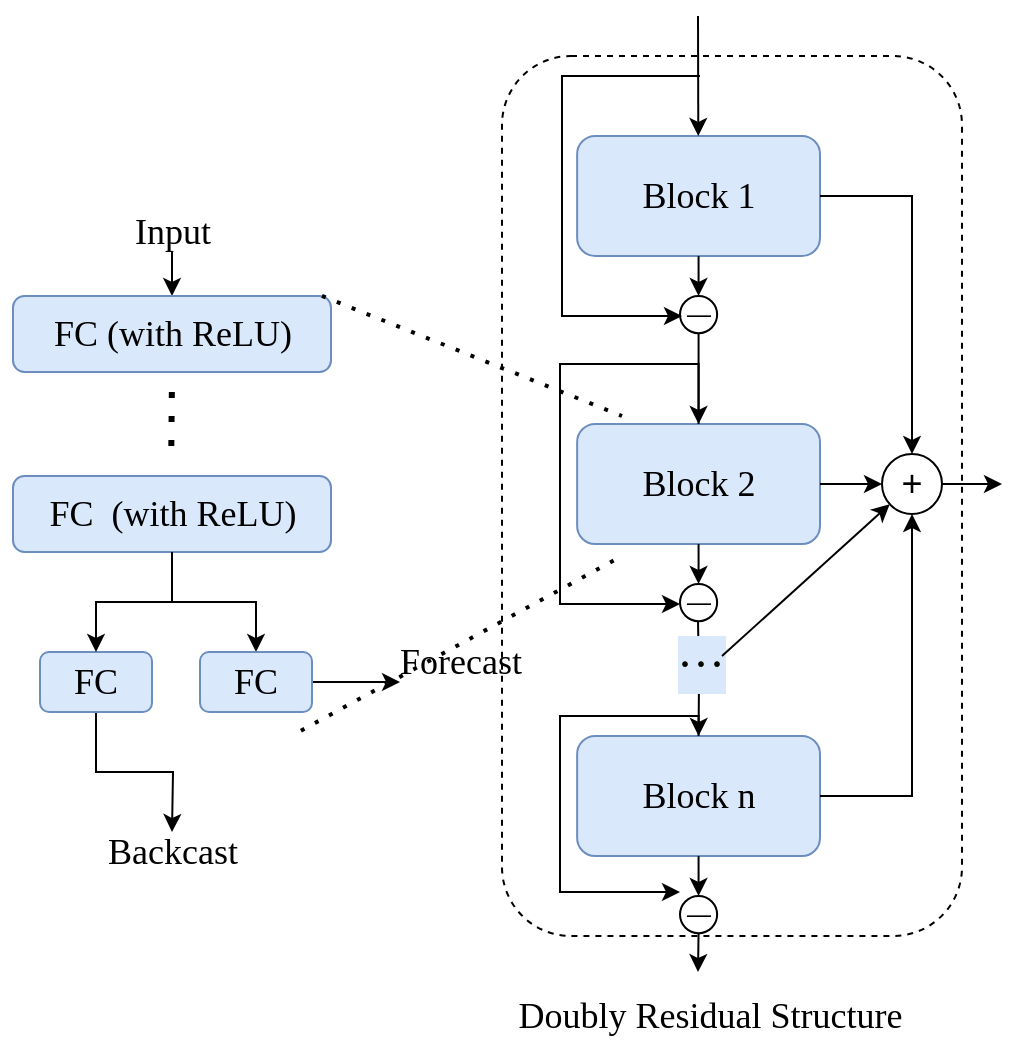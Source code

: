 <mxfile version="16.2.4" type="github">
  <diagram id="G2syO30X04tpjp3x_CLs" name="Page-1">
    <mxGraphModel dx="1425" dy="796" grid="1" gridSize="10" guides="1" tooltips="1" connect="1" arrows="1" fold="1" page="1" pageScale="1" pageWidth="827" pageHeight="1169" math="0" shadow="0">
      <root>
        <mxCell id="0" />
        <mxCell id="1" parent="0" />
        <mxCell id="qTBHXDRIgLrjzYKgUwC6-150" value="" style="rounded=1;whiteSpace=wrap;html=1;dashed=1;" parent="1" vertex="1">
          <mxGeometry x="331" y="60" width="230" height="440" as="geometry" />
        </mxCell>
        <mxCell id="qTBHXDRIgLrjzYKgUwC6-25" value="" style="group" parent="1" vertex="1" connectable="0">
          <mxGeometry x="80" y="120" width="366" height="410" as="geometry" />
        </mxCell>
        <mxCell id="qTBHXDRIgLrjzYKgUwC6-111" style="edgeStyle=orthogonalEdgeStyle;rounded=0;orthogonalLoop=1;jettySize=auto;html=1;exitX=0.5;exitY=1;exitDx=0;exitDy=0;entryX=0.5;entryY=0;entryDx=0;entryDy=0;" parent="qTBHXDRIgLrjzYKgUwC6-25" source="qTBHXDRIgLrjzYKgUwC6-3" target="qTBHXDRIgLrjzYKgUwC6-109" edge="1">
          <mxGeometry relative="1" as="geometry" />
        </mxCell>
        <mxCell id="qTBHXDRIgLrjzYKgUwC6-3" value="&lt;font style=&quot;font-size: 18px&quot; face=&quot;Times New Roman&quot;&gt;FC&amp;nbsp;&lt;/font&gt;&lt;span style=&quot;font-family: &amp;#34;times new roman&amp;#34; ; font-size: 18px&quot;&gt;&amp;nbsp;(with ReLU)&lt;/span&gt;" style="rounded=1;whiteSpace=wrap;html=1;fillColor=#dae8fc;strokeColor=#6c8ebf;" parent="qTBHXDRIgLrjzYKgUwC6-25" vertex="1">
          <mxGeometry x="6.5" y="150" width="159" height="38" as="geometry" />
        </mxCell>
        <mxCell id="qTBHXDRIgLrjzYKgUwC6-13" style="edgeStyle=orthogonalEdgeStyle;rounded=0;orthogonalLoop=1;jettySize=auto;html=1;exitX=0.5;exitY=1;exitDx=0;exitDy=0;" parent="qTBHXDRIgLrjzYKgUwC6-25" source="qTBHXDRIgLrjzYKgUwC6-4" edge="1">
          <mxGeometry relative="1" as="geometry">
            <mxPoint x="86" y="328" as="targetPoint" />
          </mxGeometry>
        </mxCell>
        <mxCell id="qTBHXDRIgLrjzYKgUwC6-4" value="&lt;font style=&quot;font-size: 18px&quot; face=&quot;Times New Roman&quot;&gt;FC&lt;/font&gt;" style="rounded=1;whiteSpace=wrap;html=1;fillColor=#dae8fc;strokeColor=#6c8ebf;" parent="qTBHXDRIgLrjzYKgUwC6-25" vertex="1">
          <mxGeometry x="20" y="238" width="56" height="30" as="geometry" />
        </mxCell>
        <mxCell id="qTBHXDRIgLrjzYKgUwC6-17" style="edgeStyle=orthogonalEdgeStyle;rounded=0;orthogonalLoop=1;jettySize=auto;html=1;exitX=0.5;exitY=1;exitDx=0;exitDy=0;" parent="qTBHXDRIgLrjzYKgUwC6-25" source="qTBHXDRIgLrjzYKgUwC6-3" target="qTBHXDRIgLrjzYKgUwC6-4" edge="1">
          <mxGeometry relative="1" as="geometry" />
        </mxCell>
        <mxCell id="qTBHXDRIgLrjzYKgUwC6-7" style="edgeStyle=orthogonalEdgeStyle;rounded=0;orthogonalLoop=1;jettySize=auto;html=1;exitX=1;exitY=0.5;exitDx=0;exitDy=0;" parent="qTBHXDRIgLrjzYKgUwC6-25" source="qTBHXDRIgLrjzYKgUwC6-109" edge="1">
          <mxGeometry relative="1" as="geometry">
            <mxPoint x="200" y="253" as="targetPoint" />
            <mxPoint x="170" y="253" as="sourcePoint" />
          </mxGeometry>
        </mxCell>
        <mxCell id="qTBHXDRIgLrjzYKgUwC6-6" value="" style="endArrow=classic;html=1;" parent="qTBHXDRIgLrjzYKgUwC6-25" edge="1">
          <mxGeometry width="50" height="50" relative="1" as="geometry">
            <mxPoint x="86" y="38" as="sourcePoint" />
            <mxPoint x="86" y="60" as="targetPoint" />
          </mxGeometry>
        </mxCell>
        <mxCell id="qTBHXDRIgLrjzYKgUwC6-8" style="edgeStyle=orthogonalEdgeStyle;rounded=0;orthogonalLoop=1;jettySize=auto;html=1;exitX=0.5;exitY=1;exitDx=0;exitDy=0;" parent="qTBHXDRIgLrjzYKgUwC6-25" source="qTBHXDRIgLrjzYKgUwC6-3" target="qTBHXDRIgLrjzYKgUwC6-3" edge="1">
          <mxGeometry relative="1" as="geometry" />
        </mxCell>
        <mxCell id="qTBHXDRIgLrjzYKgUwC6-23" value="&lt;font style=&quot;font-size: 18px&quot; face=&quot;Times New Roman&quot;&gt;Backcast&lt;/font&gt;" style="text;html=1;align=center;verticalAlign=middle;resizable=0;points=[];autosize=1;" parent="qTBHXDRIgLrjzYKgUwC6-25" vertex="1">
          <mxGeometry x="46" y="328" width="80" height="20" as="geometry" />
        </mxCell>
        <mxCell id="qTBHXDRIgLrjzYKgUwC6-29" value="&lt;font face=&quot;Times New Roman&quot; style=&quot;font-size: 18px&quot;&gt;Input&lt;/font&gt;" style="text;html=1;align=center;verticalAlign=middle;resizable=0;points=[];autosize=1;" parent="qTBHXDRIgLrjzYKgUwC6-25" vertex="1">
          <mxGeometry x="61" y="18" width="50" height="20" as="geometry" />
        </mxCell>
        <mxCell id="qTBHXDRIgLrjzYKgUwC6-109" value="&lt;font style=&quot;font-size: 18px&quot; face=&quot;Times New Roman&quot;&gt;FC&lt;/font&gt;" style="rounded=1;whiteSpace=wrap;html=1;fillColor=#dae8fc;strokeColor=#6c8ebf;" parent="qTBHXDRIgLrjzYKgUwC6-25" vertex="1">
          <mxGeometry x="100" y="238" width="56" height="30" as="geometry" />
        </mxCell>
        <mxCell id="jIocTKwubXHXdB_Gi2z4-7" value="&lt;font style=&quot;font-size: 18px&quot; face=&quot;Times New Roman&quot;&gt;FC (with ReLU)&lt;/font&gt;" style="rounded=1;whiteSpace=wrap;html=1;fillColor=#dae8fc;strokeColor=#6c8ebf;" vertex="1" parent="qTBHXDRIgLrjzYKgUwC6-25">
          <mxGeometry x="6.5" y="60" width="159" height="38" as="geometry" />
        </mxCell>
        <mxCell id="jIocTKwubXHXdB_Gi2z4-8" value="&lt;font face=&quot;Times New Roman&quot;&gt;&lt;span style=&quot;font-size: 18px&quot;&gt;&lt;br&gt;&lt;/span&gt;&lt;/font&gt;" style="text;html=1;align=center;verticalAlign=middle;resizable=0;points=[];autosize=1;" vertex="1" parent="qTBHXDRIgLrjzYKgUwC6-25">
          <mxGeometry x="76" y="110" width="20" height="20" as="geometry" />
        </mxCell>
        <mxCell id="jIocTKwubXHXdB_Gi2z4-9" value="" style="endArrow=none;dashed=1;html=1;dashPattern=1 3;strokeWidth=3;rounded=0;" edge="1" parent="qTBHXDRIgLrjzYKgUwC6-25">
          <mxGeometry width="50" height="50" relative="1" as="geometry">
            <mxPoint x="85.66" y="135" as="sourcePoint" />
            <mxPoint x="86" y="100" as="targetPoint" />
          </mxGeometry>
        </mxCell>
        <mxCell id="qTBHXDRIgLrjzYKgUwC6-43" value="" style="group" parent="1" vertex="1" connectable="0">
          <mxGeometry x="340" y="360" width="194.29" height="190" as="geometry" />
        </mxCell>
        <mxCell id="qTBHXDRIgLrjzYKgUwC6-98" value="" style="group" parent="qTBHXDRIgLrjzYKgUwC6-43" vertex="1" connectable="0">
          <mxGeometry x="10" y="20" width="140" height="144" as="geometry" />
        </mxCell>
        <mxCell id="qTBHXDRIgLrjzYKgUwC6-64" value="" style="group" parent="qTBHXDRIgLrjzYKgUwC6-98" vertex="1" connectable="0">
          <mxGeometry width="140" height="144" as="geometry" />
        </mxCell>
        <mxCell id="qTBHXDRIgLrjzYKgUwC6-45" value="&lt;font style=&quot;font-size: 18px&quot; face=&quot;Times New Roman&quot;&gt;Block n&lt;/font&gt;" style="rounded=1;whiteSpace=wrap;html=1;fillColor=#dae8fc;strokeColor=#6c8ebf;" parent="qTBHXDRIgLrjzYKgUwC6-64" vertex="1">
          <mxGeometry x="18.57" y="20" width="121.43" height="60" as="geometry" />
        </mxCell>
        <mxCell id="qTBHXDRIgLrjzYKgUwC6-50" value="—" style="ellipse;whiteSpace=wrap;html=1;aspect=fixed;" parent="qTBHXDRIgLrjzYKgUwC6-64" vertex="1">
          <mxGeometry x="70" y="100" width="18.571" height="18.571" as="geometry" />
        </mxCell>
        <mxCell id="qTBHXDRIgLrjzYKgUwC6-52" style="edgeStyle=orthogonalEdgeStyle;rounded=0;orthogonalLoop=1;jettySize=auto;html=1;exitX=0.5;exitY=1;exitDx=0;exitDy=0;entryX=0.5;entryY=0;entryDx=0;entryDy=0;" parent="qTBHXDRIgLrjzYKgUwC6-64" edge="1">
          <mxGeometry relative="1" as="geometry">
            <mxPoint x="79.285" y="80" as="sourcePoint" />
            <mxPoint x="79.286" y="100" as="targetPoint" />
          </mxGeometry>
        </mxCell>
        <mxCell id="jIocTKwubXHXdB_Gi2z4-10" value="&lt;font face=&quot;Times New Roman&quot;&gt;&lt;span style=&quot;font-size: 18px&quot;&gt;Doubly Residual Structure&amp;nbsp;&lt;/span&gt;&lt;/font&gt;" style="text;html=1;align=center;verticalAlign=middle;resizable=0;points=[];autosize=1;" vertex="1" parent="qTBHXDRIgLrjzYKgUwC6-43">
          <mxGeometry x="-7.85" y="170" width="210" height="20" as="geometry" />
        </mxCell>
        <mxCell id="qTBHXDRIgLrjzYKgUwC6-24" value="&lt;font style=&quot;font-size: 18px&quot; face=&quot;Times New Roman&quot;&gt;Forecast&lt;/font&gt;" style="text;html=1;align=center;verticalAlign=middle;resizable=0;points=[];autosize=1;" parent="1" vertex="1">
          <mxGeometry x="270" y="353" width="80" height="20" as="geometry" />
        </mxCell>
        <mxCell id="qTBHXDRIgLrjzYKgUwC6-114" style="edgeStyle=orthogonalEdgeStyle;rounded=0;orthogonalLoop=1;jettySize=auto;html=1;exitX=0.5;exitY=0;exitDx=0;exitDy=0;" parent="1" source="qTBHXDRIgLrjzYKgUwC6-45" edge="1">
          <mxGeometry relative="1" as="geometry">
            <mxPoint x="420" y="478" as="targetPoint" />
            <Array as="points">
              <mxPoint x="429" y="390" />
              <mxPoint x="360" y="390" />
              <mxPoint x="360" y="478" />
            </Array>
          </mxGeometry>
        </mxCell>
        <mxCell id="qTBHXDRIgLrjzYKgUwC6-120" value="" style="group" parent="1" vertex="1" connectable="0">
          <mxGeometry x="340" y="204" width="150" height="184" as="geometry" />
        </mxCell>
        <mxCell id="qTBHXDRIgLrjzYKgUwC6-121" value="" style="group" parent="qTBHXDRIgLrjzYKgUwC6-120" vertex="1" connectable="0">
          <mxGeometry x="10" y="20" width="140" height="144" as="geometry" />
        </mxCell>
        <mxCell id="qTBHXDRIgLrjzYKgUwC6-122" value="" style="group" parent="qTBHXDRIgLrjzYKgUwC6-121" vertex="1" connectable="0">
          <mxGeometry width="140" height="144" as="geometry" />
        </mxCell>
        <mxCell id="qTBHXDRIgLrjzYKgUwC6-123" value="&lt;font style=&quot;font-size: 18px&quot; face=&quot;Times New Roman&quot;&gt;Block 2&lt;/font&gt;" style="rounded=1;whiteSpace=wrap;html=1;fillColor=#dae8fc;strokeColor=#6c8ebf;" parent="qTBHXDRIgLrjzYKgUwC6-122" vertex="1">
          <mxGeometry x="18.57" y="20" width="121.43" height="60" as="geometry" />
        </mxCell>
        <mxCell id="qTBHXDRIgLrjzYKgUwC6-124" value="—" style="ellipse;whiteSpace=wrap;html=1;aspect=fixed;" parent="qTBHXDRIgLrjzYKgUwC6-122" vertex="1">
          <mxGeometry x="70" y="100" width="18.571" height="18.571" as="geometry" />
        </mxCell>
        <mxCell id="qTBHXDRIgLrjzYKgUwC6-125" style="edgeStyle=orthogonalEdgeStyle;rounded=0;orthogonalLoop=1;jettySize=auto;html=1;exitX=0.5;exitY=1;exitDx=0;exitDy=0;entryX=0.5;entryY=0;entryDx=0;entryDy=0;" parent="qTBHXDRIgLrjzYKgUwC6-122" edge="1">
          <mxGeometry relative="1" as="geometry">
            <mxPoint x="79.285" y="80" as="sourcePoint" />
            <mxPoint x="79.286" y="100" as="targetPoint" />
          </mxGeometry>
        </mxCell>
        <mxCell id="qTBHXDRIgLrjzYKgUwC6-126" style="edgeStyle=orthogonalEdgeStyle;rounded=0;orthogonalLoop=1;jettySize=auto;html=1;exitX=0.5;exitY=0;exitDx=0;exitDy=0;" parent="1" source="qTBHXDRIgLrjzYKgUwC6-123" edge="1">
          <mxGeometry relative="1" as="geometry">
            <mxPoint x="420" y="334" as="targetPoint" />
            <Array as="points">
              <mxPoint x="429" y="214" />
              <mxPoint x="360" y="214" />
              <mxPoint x="360" y="334" />
            </Array>
          </mxGeometry>
        </mxCell>
        <mxCell id="qTBHXDRIgLrjzYKgUwC6-127" value="" style="group" parent="1" vertex="1" connectable="0">
          <mxGeometry x="340" y="60" width="150" height="184" as="geometry" />
        </mxCell>
        <mxCell id="qTBHXDRIgLrjzYKgUwC6-128" value="" style="group" parent="qTBHXDRIgLrjzYKgUwC6-127" vertex="1" connectable="0">
          <mxGeometry x="10" y="20" width="140" height="144" as="geometry" />
        </mxCell>
        <mxCell id="qTBHXDRIgLrjzYKgUwC6-129" value="" style="group" parent="qTBHXDRIgLrjzYKgUwC6-128" vertex="1" connectable="0">
          <mxGeometry width="140" height="144" as="geometry" />
        </mxCell>
        <mxCell id="qTBHXDRIgLrjzYKgUwC6-130" value="&lt;font style=&quot;font-size: 18px&quot; face=&quot;Times New Roman&quot;&gt;Block 1&lt;/font&gt;" style="rounded=1;whiteSpace=wrap;html=1;fillColor=#dae8fc;strokeColor=#6c8ebf;" parent="qTBHXDRIgLrjzYKgUwC6-129" vertex="1">
          <mxGeometry x="18.57" y="20" width="121.43" height="60" as="geometry" />
        </mxCell>
        <mxCell id="qTBHXDRIgLrjzYKgUwC6-131" value="—" style="ellipse;whiteSpace=wrap;html=1;aspect=fixed;" parent="qTBHXDRIgLrjzYKgUwC6-129" vertex="1">
          <mxGeometry x="70" y="100" width="18.571" height="18.571" as="geometry" />
        </mxCell>
        <mxCell id="qTBHXDRIgLrjzYKgUwC6-132" style="edgeStyle=orthogonalEdgeStyle;rounded=0;orthogonalLoop=1;jettySize=auto;html=1;exitX=0.5;exitY=1;exitDx=0;exitDy=0;entryX=0.5;entryY=0;entryDx=0;entryDy=0;" parent="qTBHXDRIgLrjzYKgUwC6-129" edge="1">
          <mxGeometry relative="1" as="geometry">
            <mxPoint x="79.285" y="80" as="sourcePoint" />
            <mxPoint x="79.286" y="100" as="targetPoint" />
          </mxGeometry>
        </mxCell>
        <mxCell id="qTBHXDRIgLrjzYKgUwC6-139" value="" style="endArrow=classic;html=1;" parent="qTBHXDRIgLrjzYKgUwC6-127" edge="1">
          <mxGeometry width="50" height="50" relative="1" as="geometry">
            <mxPoint x="89" y="-20" as="sourcePoint" />
            <mxPoint x="89.15" y="40" as="targetPoint" />
          </mxGeometry>
        </mxCell>
        <mxCell id="qTBHXDRIgLrjzYKgUwC6-133" style="edgeStyle=orthogonalEdgeStyle;rounded=0;orthogonalLoop=1;jettySize=auto;html=1;" parent="1" edge="1">
          <mxGeometry relative="1" as="geometry">
            <mxPoint x="421" y="190" as="targetPoint" />
            <Array as="points">
              <mxPoint x="430" y="70" />
              <mxPoint x="361" y="70" />
              <mxPoint x="361" y="190" />
            </Array>
            <mxPoint x="430" y="70" as="sourcePoint" />
          </mxGeometry>
        </mxCell>
        <mxCell id="qTBHXDRIgLrjzYKgUwC6-134" style="edgeStyle=orthogonalEdgeStyle;rounded=0;orthogonalLoop=1;jettySize=auto;html=1;exitX=0.5;exitY=1;exitDx=0;exitDy=0;entryX=0.5;entryY=0;entryDx=0;entryDy=0;" parent="1" source="qTBHXDRIgLrjzYKgUwC6-131" target="qTBHXDRIgLrjzYKgUwC6-123" edge="1">
          <mxGeometry relative="1" as="geometry" />
        </mxCell>
        <mxCell id="qTBHXDRIgLrjzYKgUwC6-135" style="edgeStyle=orthogonalEdgeStyle;rounded=0;orthogonalLoop=1;jettySize=auto;html=1;exitX=0.5;exitY=1;exitDx=0;exitDy=0;entryX=0.5;entryY=0;entryDx=0;entryDy=0;" parent="1" target="qTBHXDRIgLrjzYKgUwC6-45" edge="1">
          <mxGeometry relative="1" as="geometry">
            <mxPoint x="429.006" y="342.571" as="sourcePoint" />
            <mxPoint x="429.005" y="388" as="targetPoint" />
          </mxGeometry>
        </mxCell>
        <mxCell id="qTBHXDRIgLrjzYKgUwC6-151" value="&lt;span style=&quot;font-family: &amp;quot;times new roman&amp;quot;; font-size: 24px;&quot;&gt;···&lt;/span&gt;" style="edgeLabel;html=1;align=center;verticalAlign=middle;resizable=0;points=[];labelBackgroundColor=#DAE8FC;" parent="qTBHXDRIgLrjzYKgUwC6-135" vertex="1" connectable="0">
          <mxGeometry x="-0.269" relative="1" as="geometry">
            <mxPoint as="offset" />
          </mxGeometry>
        </mxCell>
        <mxCell id="qTBHXDRIgLrjzYKgUwC6-137" style="edgeStyle=orthogonalEdgeStyle;rounded=0;orthogonalLoop=1;jettySize=auto;html=1;exitX=0.5;exitY=0;exitDx=0;exitDy=0;" parent="1" source="qTBHXDRIgLrjzYKgUwC6-130" edge="1">
          <mxGeometry relative="1" as="geometry">
            <mxPoint x="429" y="100" as="targetPoint" />
          </mxGeometry>
        </mxCell>
        <mxCell id="qTBHXDRIgLrjzYKgUwC6-138" style="edgeStyle=orthogonalEdgeStyle;rounded=0;orthogonalLoop=1;jettySize=auto;html=1;" parent="1" edge="1">
          <mxGeometry relative="1" as="geometry">
            <mxPoint x="431.285" y="100" as="targetPoint" />
            <mxPoint x="431.306" y="100" as="sourcePoint" />
          </mxGeometry>
        </mxCell>
        <mxCell id="qTBHXDRIgLrjzYKgUwC6-140" style="edgeStyle=orthogonalEdgeStyle;rounded=0;orthogonalLoop=1;jettySize=auto;html=1;exitX=1;exitY=0.5;exitDx=0;exitDy=0;entryX=0.5;entryY=0;entryDx=0;entryDy=0;" parent="1" source="qTBHXDRIgLrjzYKgUwC6-130" target="qTBHXDRIgLrjzYKgUwC6-143" edge="1">
          <mxGeometry relative="1" as="geometry">
            <mxPoint x="591" y="270" as="targetPoint" />
          </mxGeometry>
        </mxCell>
        <mxCell id="qTBHXDRIgLrjzYKgUwC6-141" style="edgeStyle=orthogonalEdgeStyle;rounded=0;orthogonalLoop=1;jettySize=auto;html=1;exitX=1;exitY=0.5;exitDx=0;exitDy=0;entryX=0;entryY=0.5;entryDx=0;entryDy=0;" parent="1" source="qTBHXDRIgLrjzYKgUwC6-123" target="qTBHXDRIgLrjzYKgUwC6-143" edge="1">
          <mxGeometry relative="1" as="geometry">
            <mxPoint x="571" y="273.897" as="targetPoint" />
          </mxGeometry>
        </mxCell>
        <mxCell id="qTBHXDRIgLrjzYKgUwC6-142" style="edgeStyle=orthogonalEdgeStyle;rounded=0;orthogonalLoop=1;jettySize=auto;html=1;exitX=1;exitY=0.5;exitDx=0;exitDy=0;entryX=0.5;entryY=1;entryDx=0;entryDy=0;" parent="1" source="qTBHXDRIgLrjzYKgUwC6-45" target="qTBHXDRIgLrjzYKgUwC6-143" edge="1">
          <mxGeometry relative="1" as="geometry">
            <mxPoint x="591" y="290" as="targetPoint" />
          </mxGeometry>
        </mxCell>
        <mxCell id="qTBHXDRIgLrjzYKgUwC6-147" style="edgeStyle=orthogonalEdgeStyle;rounded=0;orthogonalLoop=1;jettySize=auto;html=1;exitX=1;exitY=0.5;exitDx=0;exitDy=0;" parent="1" source="qTBHXDRIgLrjzYKgUwC6-143" edge="1">
          <mxGeometry relative="1" as="geometry">
            <mxPoint x="581" y="273.897" as="targetPoint" />
          </mxGeometry>
        </mxCell>
        <mxCell id="qTBHXDRIgLrjzYKgUwC6-143" value="&lt;font style=&quot;font-size: 18px&quot;&gt;+&lt;/font&gt;" style="ellipse;whiteSpace=wrap;html=1;aspect=fixed;" parent="1" vertex="1">
          <mxGeometry x="521" y="259" width="30" height="30" as="geometry" />
        </mxCell>
        <mxCell id="qTBHXDRIgLrjzYKgUwC6-146" style="edgeStyle=orthogonalEdgeStyle;rounded=0;orthogonalLoop=1;jettySize=auto;html=1;exitX=0.5;exitY=1;exitDx=0;exitDy=0;" parent="1" source="qTBHXDRIgLrjzYKgUwC6-50" edge="1">
          <mxGeometry relative="1" as="geometry">
            <mxPoint x="429" y="518" as="targetPoint" />
          </mxGeometry>
        </mxCell>
        <mxCell id="qTBHXDRIgLrjzYKgUwC6-148" value="" style="endArrow=none;dashed=1;html=1;dashPattern=1 3;strokeWidth=2;exitX=0.947;exitY=0.009;exitDx=0;exitDy=0;exitPerimeter=0;" parent="1" edge="1">
          <mxGeometry width="50" height="50" relative="1" as="geometry">
            <mxPoint x="240.99" y="179.98" as="sourcePoint" />
            <mxPoint x="391" y="240" as="targetPoint" />
          </mxGeometry>
        </mxCell>
        <mxCell id="qTBHXDRIgLrjzYKgUwC6-149" value="" style="endArrow=none;dashed=1;html=1;dashPattern=1 3;strokeWidth=2;exitX=0.885;exitY=0.997;exitDx=0;exitDy=0;exitPerimeter=0;" parent="1" edge="1">
          <mxGeometry width="50" height="50" relative="1" as="geometry">
            <mxPoint x="230.45" y="397.34" as="sourcePoint" />
            <mxPoint x="391" y="310" as="targetPoint" />
          </mxGeometry>
        </mxCell>
        <mxCell id="qTBHXDRIgLrjzYKgUwC6-155" value="" style="endArrow=classic;html=1;" parent="1" target="qTBHXDRIgLrjzYKgUwC6-143" edge="1">
          <mxGeometry width="50" height="50" relative="1" as="geometry">
            <mxPoint x="441" y="360" as="sourcePoint" />
            <mxPoint x="491" y="310" as="targetPoint" />
          </mxGeometry>
        </mxCell>
      </root>
    </mxGraphModel>
  </diagram>
</mxfile>

